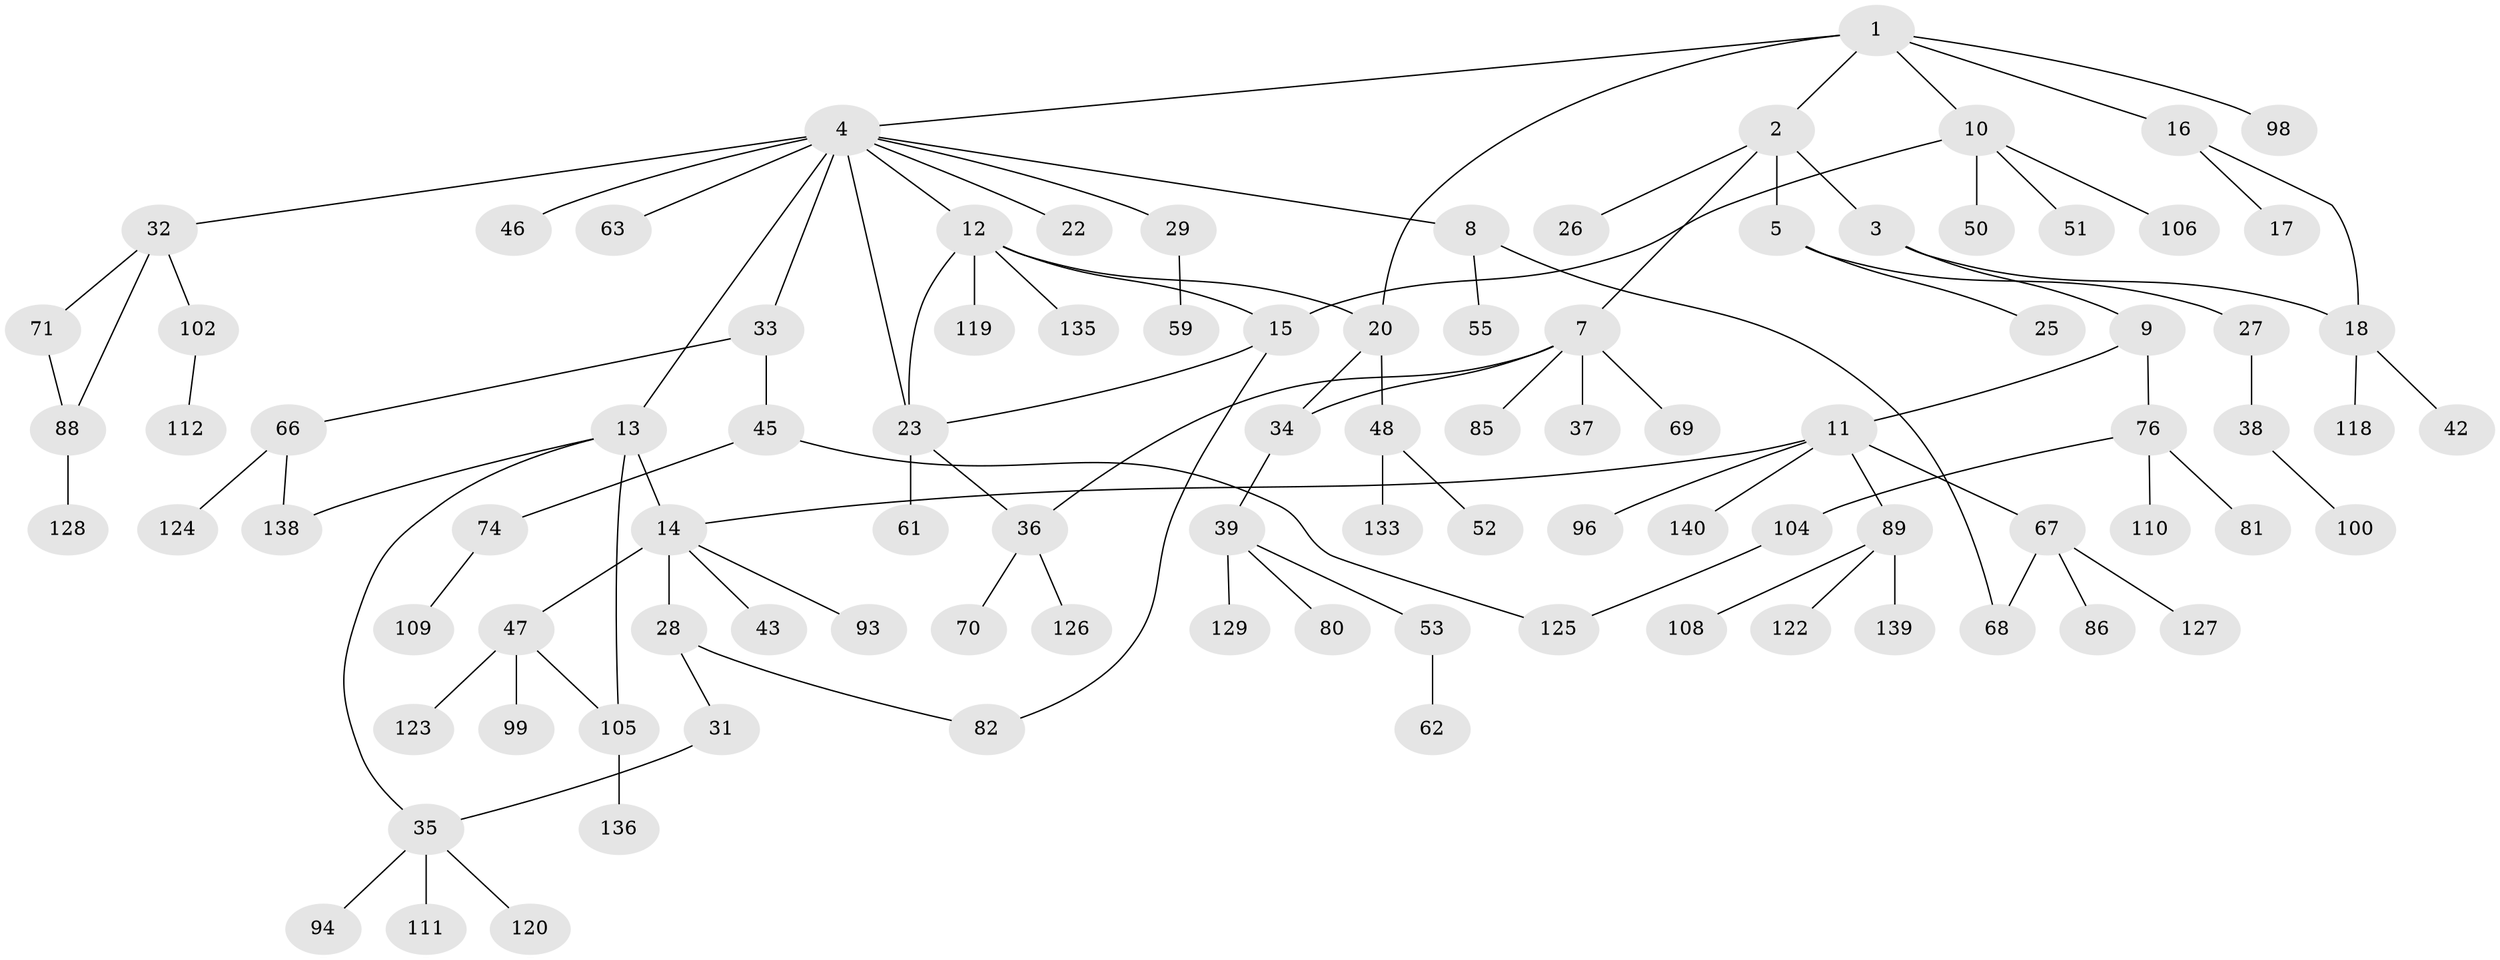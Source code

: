 // Generated by graph-tools (version 1.1) at 2025/23/03/03/25 07:23:30]
// undirected, 96 vertices, 110 edges
graph export_dot {
graph [start="1"]
  node [color=gray90,style=filled];
  1 [super="+44"];
  2 [super="+77"];
  3 [super="+91"];
  4 [super="+6"];
  5 [super="+56"];
  7 [super="+19"];
  8 [super="+60"];
  9;
  10 [super="+21"];
  11 [super="+49"];
  12 [super="+54"];
  13 [super="+130"];
  14 [super="+24"];
  15 [super="+65"];
  16;
  17 [super="+57"];
  18 [super="+115"];
  20 [super="+83"];
  22 [super="+75"];
  23 [super="+134"];
  25;
  26;
  27 [super="+78"];
  28 [super="+30"];
  29;
  31 [super="+87"];
  32 [super="+58"];
  33;
  34 [super="+90"];
  35 [super="+73"];
  36 [super="+40"];
  37;
  38 [super="+92"];
  39 [super="+41"];
  42;
  43;
  45 [super="+84"];
  46;
  47 [super="+95"];
  48;
  50 [super="+79"];
  51 [super="+64"];
  52 [super="+97"];
  53;
  55;
  59;
  61;
  62;
  63 [super="+116"];
  66 [super="+131"];
  67 [super="+72"];
  68 [super="+114"];
  69;
  70;
  71;
  74 [super="+107"];
  76;
  80;
  81;
  82 [super="+113"];
  85;
  86;
  88 [super="+117"];
  89 [super="+103"];
  93;
  94;
  96;
  98 [super="+101"];
  99;
  100;
  102 [super="+137"];
  104;
  105 [super="+121"];
  106;
  108;
  109 [super="+132"];
  110;
  111;
  112;
  118;
  119;
  120;
  122;
  123;
  124;
  125;
  126;
  127;
  128;
  129;
  133;
  135;
  136;
  138;
  139;
  140;
  1 -- 2;
  1 -- 4;
  1 -- 10;
  1 -- 16;
  1 -- 20;
  1 -- 98;
  2 -- 3;
  2 -- 5;
  2 -- 7;
  2 -- 26;
  3 -- 9;
  3 -- 18;
  4 -- 8;
  4 -- 12;
  4 -- 13;
  4 -- 29;
  4 -- 33;
  4 -- 46;
  4 -- 63;
  4 -- 32;
  4 -- 22;
  4 -- 23;
  5 -- 25;
  5 -- 27;
  7 -- 34;
  7 -- 36;
  7 -- 37;
  7 -- 85;
  7 -- 69;
  8 -- 55;
  8 -- 68;
  9 -- 11;
  9 -- 76;
  10 -- 50;
  10 -- 51;
  10 -- 106;
  10 -- 15;
  11 -- 67;
  11 -- 96;
  11 -- 89;
  11 -- 140;
  11 -- 14;
  12 -- 15;
  12 -- 135;
  12 -- 119;
  12 -- 23;
  12 -- 20;
  13 -- 14 [weight=2];
  13 -- 35;
  13 -- 105;
  13 -- 138;
  14 -- 28;
  14 -- 43;
  14 -- 93;
  14 -- 47;
  15 -- 23;
  15 -- 82;
  16 -- 17;
  16 -- 18;
  18 -- 42;
  18 -- 118;
  20 -- 48;
  20 -- 34;
  23 -- 61;
  23 -- 36;
  27 -- 38;
  28 -- 31;
  28 -- 82;
  29 -- 59;
  31 -- 35;
  32 -- 88;
  32 -- 102;
  32 -- 71;
  33 -- 45;
  33 -- 66;
  34 -- 39;
  35 -- 94;
  35 -- 120;
  35 -- 111;
  36 -- 126;
  36 -- 70;
  38 -- 100;
  39 -- 80;
  39 -- 129;
  39 -- 53;
  45 -- 74;
  45 -- 125;
  47 -- 99;
  47 -- 105;
  47 -- 123;
  48 -- 52;
  48 -- 133;
  53 -- 62;
  66 -- 124;
  66 -- 138;
  67 -- 68;
  67 -- 86;
  67 -- 127;
  71 -- 88;
  74 -- 109;
  76 -- 81;
  76 -- 104;
  76 -- 110;
  88 -- 128;
  89 -- 108;
  89 -- 139;
  89 -- 122;
  102 -- 112;
  104 -- 125;
  105 -- 136;
}
